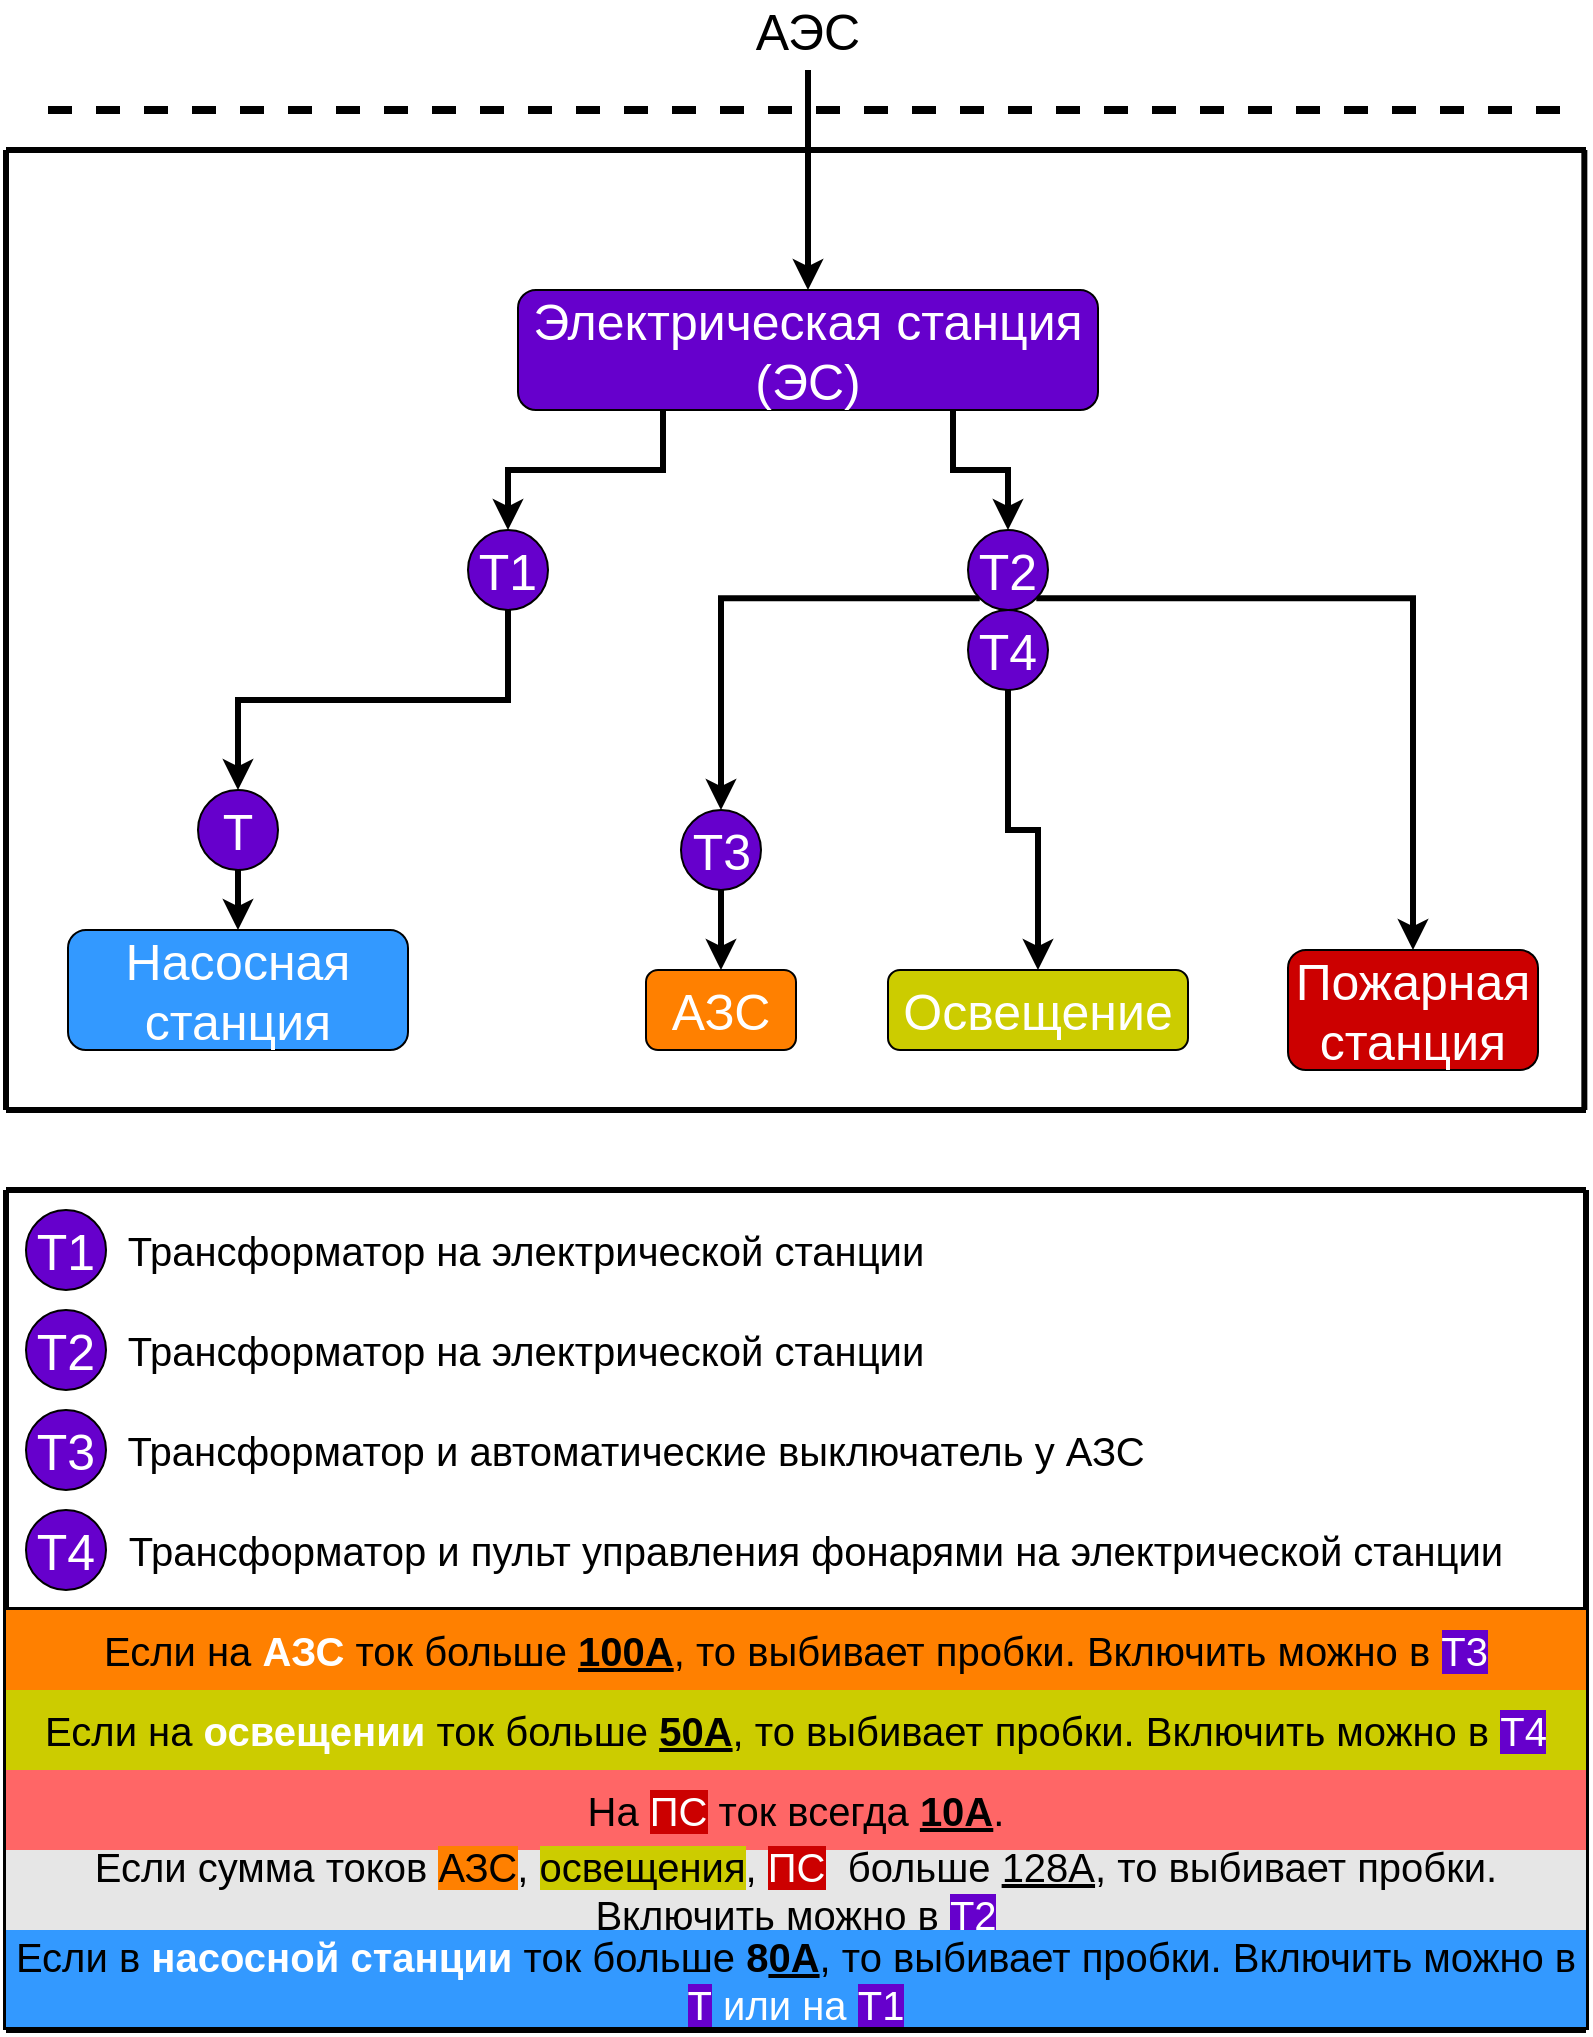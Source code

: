 <mxfile version="13.9.5" type="device"><diagram id="oXpYjOeH1HbSFrXASUOJ" name="Страница 1"><mxGraphModel dx="1184" dy="702" grid="1" gridSize="10" guides="1" tooltips="1" connect="1" arrows="1" fold="1" page="1" pageScale="1" pageWidth="827" pageHeight="1169" math="0" shadow="0"><root><mxCell id="0"/><mxCell id="1" parent="0"/><mxCell id="hylmjkpLnrk9Giv1cx88-1" value="" style="endArrow=none;dashed=1;html=1;strokeWidth=4;" edge="1" parent="1"><mxGeometry width="50" height="50" relative="1" as="geometry"><mxPoint x="40" y="70" as="sourcePoint"/><mxPoint x="800" y="70" as="targetPoint"/></mxGeometry></mxCell><mxCell id="hylmjkpLnrk9Giv1cx88-2" value="&lt;font style=&quot;font-size: 25px&quot;&gt;АЭС&lt;/font&gt;" style="text;html=1;strokeColor=none;fillColor=none;align=center;verticalAlign=middle;whiteSpace=wrap;rounded=0;" vertex="1" parent="1"><mxGeometry x="400" y="20" width="40" height="20" as="geometry"/></mxCell><mxCell id="hylmjkpLnrk9Giv1cx88-4" value="" style="endArrow=classic;html=1;strokeWidth=3;" edge="1" parent="1"><mxGeometry width="50" height="50" relative="1" as="geometry"><mxPoint x="420" y="50" as="sourcePoint"/><mxPoint x="420" y="160" as="targetPoint"/></mxGeometry></mxCell><mxCell id="hylmjkpLnrk9Giv1cx88-13" style="edgeStyle=orthogonalEdgeStyle;rounded=0;orthogonalLoop=1;jettySize=auto;html=1;exitX=0.75;exitY=1;exitDx=0;exitDy=0;entryX=0.5;entryY=0;entryDx=0;entryDy=0;strokeWidth=3;" edge="1" parent="1" source="hylmjkpLnrk9Giv1cx88-5" target="hylmjkpLnrk9Giv1cx88-12"><mxGeometry relative="1" as="geometry"/></mxCell><mxCell id="hylmjkpLnrk9Giv1cx88-24" style="edgeStyle=orthogonalEdgeStyle;rounded=0;orthogonalLoop=1;jettySize=auto;html=1;exitX=0.25;exitY=1;exitDx=0;exitDy=0;entryX=0.5;entryY=0;entryDx=0;entryDy=0;strokeWidth=3;" edge="1" parent="1" source="hylmjkpLnrk9Giv1cx88-5" target="hylmjkpLnrk9Giv1cx88-23"><mxGeometry relative="1" as="geometry"/></mxCell><mxCell id="hylmjkpLnrk9Giv1cx88-5" value="&lt;span style=&quot;font-size: 25px&quot;&gt;&lt;font color=&quot;#ffffff&quot;&gt;Электрическая станция (ЭС)&lt;/font&gt;&lt;/span&gt;" style="rounded=1;whiteSpace=wrap;html=1;fillColor=#6600CC;" vertex="1" parent="1"><mxGeometry x="275" y="160" width="290" height="60" as="geometry"/></mxCell><mxCell id="hylmjkpLnrk9Giv1cx88-7" value="&lt;span style=&quot;font-size: 25px&quot;&gt;&lt;font color=&quot;#ffffff&quot;&gt;АЗС&lt;/font&gt;&lt;/span&gt;" style="rounded=1;whiteSpace=wrap;html=1;fillColor=#FF8000;" vertex="1" parent="1"><mxGeometry x="339" y="500" width="75" height="40" as="geometry"/></mxCell><mxCell id="hylmjkpLnrk9Giv1cx88-8" value="&lt;span style=&quot;font-size: 25px&quot;&gt;&lt;font color=&quot;#ffffff&quot;&gt;Пожарная &lt;br&gt;станция&lt;/font&gt;&lt;/span&gt;" style="rounded=1;whiteSpace=wrap;html=1;fillColor=#CC0000;" vertex="1" parent="1"><mxGeometry x="660" y="490" width="125" height="60" as="geometry"/></mxCell><mxCell id="hylmjkpLnrk9Giv1cx88-9" value="&lt;span style=&quot;font-size: 25px&quot;&gt;&lt;font color=&quot;#ffffff&quot;&gt;Насосная станция&lt;/font&gt;&lt;/span&gt;" style="rounded=1;whiteSpace=wrap;html=1;fillColor=#3399FF;" vertex="1" parent="1"><mxGeometry x="50" y="480" width="170" height="60" as="geometry"/></mxCell><mxCell id="hylmjkpLnrk9Giv1cx88-10" value="&lt;span style=&quot;font-size: 25px&quot;&gt;&lt;font color=&quot;#ffffff&quot;&gt;Освещение&lt;/font&gt;&lt;/span&gt;" style="rounded=1;whiteSpace=wrap;html=1;fillColor=#CCCC00;" vertex="1" parent="1"><mxGeometry x="460" y="500" width="150" height="40" as="geometry"/></mxCell><mxCell id="hylmjkpLnrk9Giv1cx88-18" style="edgeStyle=orthogonalEdgeStyle;rounded=0;orthogonalLoop=1;jettySize=auto;html=1;exitX=0;exitY=1;exitDx=0;exitDy=0;entryX=0.5;entryY=0;entryDx=0;entryDy=0;strokeWidth=3;" edge="1" parent="1" source="hylmjkpLnrk9Giv1cx88-12" target="hylmjkpLnrk9Giv1cx88-14"><mxGeometry relative="1" as="geometry"/></mxCell><mxCell id="hylmjkpLnrk9Giv1cx88-20" style="edgeStyle=orthogonalEdgeStyle;rounded=0;orthogonalLoop=1;jettySize=auto;html=1;exitX=1;exitY=1;exitDx=0;exitDy=0;entryX=0.5;entryY=0;entryDx=0;entryDy=0;strokeWidth=3;" edge="1" parent="1" source="hylmjkpLnrk9Giv1cx88-12" target="hylmjkpLnrk9Giv1cx88-8"><mxGeometry relative="1" as="geometry"/></mxCell><mxCell id="hylmjkpLnrk9Giv1cx88-12" value="&lt;font color=&quot;#ffffff&quot; style=&quot;font-size: 25px&quot;&gt;Т2&lt;/font&gt;" style="ellipse;whiteSpace=wrap;html=1;aspect=fixed;fillColor=#6600CC;" vertex="1" parent="1"><mxGeometry x="500" y="280" width="40" height="40" as="geometry"/></mxCell><mxCell id="hylmjkpLnrk9Giv1cx88-17" style="edgeStyle=orthogonalEdgeStyle;rounded=0;orthogonalLoop=1;jettySize=auto;html=1;exitX=0.5;exitY=1;exitDx=0;exitDy=0;entryX=0.5;entryY=0;entryDx=0;entryDy=0;strokeWidth=3;" edge="1" parent="1" source="hylmjkpLnrk9Giv1cx88-14" target="hylmjkpLnrk9Giv1cx88-7"><mxGeometry relative="1" as="geometry"/></mxCell><mxCell id="hylmjkpLnrk9Giv1cx88-14" value="&lt;font color=&quot;#ffffff&quot; style=&quot;font-size: 25px&quot;&gt;Т3&lt;/font&gt;" style="ellipse;whiteSpace=wrap;html=1;aspect=fixed;fillColor=#6600CC;" vertex="1" parent="1"><mxGeometry x="356.5" y="420" width="40" height="40" as="geometry"/></mxCell><mxCell id="hylmjkpLnrk9Giv1cx88-22" style="edgeStyle=orthogonalEdgeStyle;rounded=0;orthogonalLoop=1;jettySize=auto;html=1;exitX=0.5;exitY=1;exitDx=0;exitDy=0;entryX=0.5;entryY=0;entryDx=0;entryDy=0;strokeWidth=3;" edge="1" parent="1" source="hylmjkpLnrk9Giv1cx88-21" target="hylmjkpLnrk9Giv1cx88-10"><mxGeometry relative="1" as="geometry"/></mxCell><mxCell id="hylmjkpLnrk9Giv1cx88-21" value="&lt;font color=&quot;#ffffff&quot; style=&quot;font-size: 25px&quot;&gt;Т4&lt;/font&gt;" style="ellipse;whiteSpace=wrap;html=1;aspect=fixed;fillColor=#6600CC;" vertex="1" parent="1"><mxGeometry x="500" y="320" width="40" height="40" as="geometry"/></mxCell><mxCell id="hylmjkpLnrk9Giv1cx88-25" style="edgeStyle=orthogonalEdgeStyle;rounded=0;orthogonalLoop=1;jettySize=auto;html=1;exitX=0.5;exitY=1;exitDx=0;exitDy=0;entryX=0.5;entryY=0;entryDx=0;entryDy=0;strokeWidth=3;" edge="1" parent="1" source="hylmjkpLnrk9Giv1cx88-49" target="hylmjkpLnrk9Giv1cx88-9"><mxGeometry relative="1" as="geometry"/></mxCell><mxCell id="hylmjkpLnrk9Giv1cx88-23" value="&lt;font color=&quot;#ffffff&quot; style=&quot;font-size: 25px&quot;&gt;Т1&lt;/font&gt;" style="ellipse;whiteSpace=wrap;html=1;aspect=fixed;fillColor=#6600CC;" vertex="1" parent="1"><mxGeometry x="250" y="280" width="40" height="40" as="geometry"/></mxCell><mxCell id="hylmjkpLnrk9Giv1cx88-26" value="&lt;font color=&quot;#ffffff&quot; style=&quot;font-size: 25px&quot;&gt;Т1&lt;/font&gt;" style="ellipse;whiteSpace=wrap;html=1;aspect=fixed;fillColor=#6600CC;" vertex="1" parent="1"><mxGeometry x="29" y="620" width="40" height="40" as="geometry"/></mxCell><mxCell id="hylmjkpLnrk9Giv1cx88-27" value="&lt;font style=&quot;font-size: 20px&quot;&gt;Трансформатор на электрической станции&lt;/font&gt;" style="text;html=1;strokeColor=none;fillColor=none;align=center;verticalAlign=middle;whiteSpace=wrap;rounded=0;" vertex="1" parent="1"><mxGeometry x="69" y="630" width="420" height="20" as="geometry"/></mxCell><mxCell id="hylmjkpLnrk9Giv1cx88-28" value="&lt;font color=&quot;#ffffff&quot; style=&quot;font-size: 25px&quot;&gt;Т2&lt;/font&gt;" style="ellipse;whiteSpace=wrap;html=1;aspect=fixed;fillColor=#6600CC;" vertex="1" parent="1"><mxGeometry x="29" y="670" width="40" height="40" as="geometry"/></mxCell><mxCell id="hylmjkpLnrk9Giv1cx88-29" value="&lt;font style=&quot;font-size: 20px&quot;&gt;Трансформатор на электрической станции&lt;/font&gt;" style="text;html=1;strokeColor=none;fillColor=none;align=center;verticalAlign=middle;whiteSpace=wrap;rounded=0;" vertex="1" parent="1"><mxGeometry x="69" y="680" width="420" height="20" as="geometry"/></mxCell><mxCell id="hylmjkpLnrk9Giv1cx88-30" value="&lt;font color=&quot;#ffffff&quot; style=&quot;font-size: 25px&quot;&gt;Т3&lt;/font&gt;" style="ellipse;whiteSpace=wrap;html=1;aspect=fixed;fillColor=#6600CC;" vertex="1" parent="1"><mxGeometry x="29" y="720" width="40" height="40" as="geometry"/></mxCell><mxCell id="hylmjkpLnrk9Giv1cx88-31" value="&lt;font style=&quot;font-size: 20px&quot;&gt;Трансформатор и автоматические выключатель у АЗС&lt;/font&gt;" style="text;html=1;strokeColor=none;fillColor=none;align=center;verticalAlign=middle;whiteSpace=wrap;rounded=0;" vertex="1" parent="1"><mxGeometry x="59" y="730" width="550" height="20" as="geometry"/></mxCell><mxCell id="hylmjkpLnrk9Giv1cx88-32" value="&lt;font color=&quot;#ffffff&quot; style=&quot;font-size: 25px&quot;&gt;Т4&lt;/font&gt;" style="ellipse;whiteSpace=wrap;html=1;aspect=fixed;fillColor=#6600CC;" vertex="1" parent="1"><mxGeometry x="29" y="770" width="40" height="40" as="geometry"/></mxCell><mxCell id="hylmjkpLnrk9Giv1cx88-33" value="&lt;font style=&quot;font-size: 20px&quot;&gt;Трансформатор и пульт управления фонарями на электрической станции&lt;/font&gt;" style="text;html=1;strokeColor=none;fillColor=none;align=center;verticalAlign=middle;whiteSpace=wrap;rounded=0;" vertex="1" parent="1"><mxGeometry x="69" y="770" width="710" height="40" as="geometry"/></mxCell><mxCell id="hylmjkpLnrk9Giv1cx88-34" value="" style="endArrow=none;html=1;strokeWidth=3;" edge="1" parent="1"><mxGeometry width="50" height="50" relative="1" as="geometry"><mxPoint x="19" y="610" as="sourcePoint"/><mxPoint x="809" y="610" as="targetPoint"/></mxGeometry></mxCell><mxCell id="hylmjkpLnrk9Giv1cx88-35" value="" style="endArrow=none;html=1;strokeWidth=3;" edge="1" parent="1"><mxGeometry width="50" height="50" relative="1" as="geometry"><mxPoint x="18" y="820" as="sourcePoint"/><mxPoint x="808.0" y="820" as="targetPoint"/></mxGeometry></mxCell><mxCell id="hylmjkpLnrk9Giv1cx88-36" value="" style="endArrow=none;html=1;strokeWidth=3;exitX=1;exitY=1;exitDx=0;exitDy=0;" edge="1" parent="1" source="hylmjkpLnrk9Giv1cx88-47"><mxGeometry width="50" height="50" relative="1" as="geometry"><mxPoint x="809" y="930" as="sourcePoint"/><mxPoint x="809" y="610" as="targetPoint"/></mxGeometry></mxCell><mxCell id="hylmjkpLnrk9Giv1cx88-37" value="" style="endArrow=none;html=1;strokeWidth=3;" edge="1" parent="1"><mxGeometry width="50" height="50" relative="1" as="geometry"><mxPoint x="19" y="1030" as="sourcePoint"/><mxPoint x="19.0" y="610" as="targetPoint"/></mxGeometry></mxCell><mxCell id="hylmjkpLnrk9Giv1cx88-43" value="&lt;font style=&quot;font-size: 20px&quot;&gt;Если на &lt;font color=&quot;#ffffff&quot;&gt;&lt;b&gt;&lt;span style=&quot;background-color: rgb(255 , 128 , 0)&quot;&gt;АЗС&lt;/span&gt; &lt;/b&gt;&lt;/font&gt;ток больше &lt;u&gt;&lt;b&gt;100А&lt;/b&gt;&lt;/u&gt;, то выбивает пробки. Включить можно в &lt;span style=&quot;background-color: rgb(102 , 0 , 204)&quot;&gt;&lt;font color=&quot;#ffffff&quot;&gt;Т3&lt;/font&gt;&lt;/span&gt;&lt;/font&gt;" style="text;html=1;strokeColor=none;align=center;verticalAlign=middle;whiteSpace=wrap;rounded=0;fillColor=#FF8000;" vertex="1" parent="1"><mxGeometry x="19" y="820" width="790" height="40" as="geometry"/></mxCell><mxCell id="hylmjkpLnrk9Giv1cx88-44" value="&lt;font style=&quot;font-size: 20px&quot;&gt;Если на &lt;b&gt;&lt;font color=&quot;#ffffff&quot;&gt;&lt;span style=&quot;background-color: rgb(204 , 204 , 0)&quot;&gt;освещении&lt;/span&gt;&amp;nbsp;&lt;/font&gt;&lt;/b&gt;ток больше &lt;u&gt;&lt;b&gt;50А&lt;/b&gt;&lt;/u&gt;, то выбивает пробки. Включить можно в &lt;span style=&quot;background-color: rgb(102 , 0 , 204)&quot;&gt;&lt;font color=&quot;#ffffff&quot;&gt;Т4&lt;/font&gt;&lt;/span&gt;&lt;/font&gt;" style="text;html=1;strokeColor=none;align=center;verticalAlign=middle;whiteSpace=wrap;rounded=0;fillColor=#CCCC00;" vertex="1" parent="1"><mxGeometry x="19" y="860" width="790" height="40" as="geometry"/></mxCell><mxCell id="hylmjkpLnrk9Giv1cx88-45" value="&lt;font style=&quot;font-size: 20px&quot;&gt;На &lt;font color=&quot;#ffffff&quot; style=&quot;background-color: rgb(204 , 0 , 0)&quot;&gt;ПС&lt;/font&gt;&lt;font color=&quot;#ffffff&quot;&gt;&amp;nbsp;&lt;/font&gt;ток всегда &lt;u&gt;&lt;b&gt;10А&lt;/b&gt;&lt;/u&gt;.&lt;/font&gt;" style="text;html=1;strokeColor=none;align=center;verticalAlign=middle;whiteSpace=wrap;rounded=0;fillColor=#FF6666;" vertex="1" parent="1"><mxGeometry x="19" y="900" width="790" height="40" as="geometry"/></mxCell><mxCell id="hylmjkpLnrk9Giv1cx88-46" value="&lt;font style=&quot;font-size: 20px&quot;&gt;Если сумма токов&amp;nbsp;&lt;span style=&quot;background-color: rgb(255 , 128 , 0)&quot;&gt;АЗС&lt;/span&gt;,&amp;nbsp;&lt;span style=&quot;background-color: rgb(204 , 204 , 0)&quot;&gt;освещения&lt;/span&gt;,&amp;nbsp;&lt;font color=&quot;#ffffff&quot; style=&quot;background-color: rgb(204 , 0 , 0)&quot;&gt;ПС&lt;/font&gt;&lt;font color=&quot;#ffffff&quot;&gt;&amp;nbsp;&amp;nbsp;&lt;/font&gt;больше &lt;u&gt;128А&lt;/u&gt;, то выбивает пробки. Включить можно в &lt;span style=&quot;background-color: rgb(102 , 0 , 204)&quot;&gt;&lt;font color=&quot;#ffffff&quot;&gt;Т2&lt;/font&gt;&lt;/span&gt;&lt;/font&gt;" style="text;html=1;strokeColor=none;align=center;verticalAlign=middle;whiteSpace=wrap;rounded=0;fillColor=#E6E6E6;" vertex="1" parent="1"><mxGeometry x="19" y="940" width="790" height="40" as="geometry"/></mxCell><mxCell id="hylmjkpLnrk9Giv1cx88-47" value="&lt;font style=&quot;font-size: 20px&quot;&gt;Если в &lt;span style=&quot;background-color: rgb(51 , 153 , 255)&quot;&gt;&lt;font color=&quot;#ffffff&quot;&gt;&lt;b&gt;насосной станции&lt;/b&gt;&lt;/font&gt;&lt;/span&gt;&amp;nbsp;ток больше &lt;b&gt;8&lt;u&gt;0А&lt;/u&gt;&lt;/b&gt;, то выбивает пробки. Включить можно в &lt;font color=&quot;#ffffff&quot;&gt;&lt;span style=&quot;background-color: rgb(102 , 0 , 204)&quot;&gt;Т&lt;/span&gt; или на &lt;span style=&quot;background-color: rgb(102 , 0 , 204)&quot;&gt;Т1&lt;/span&gt;&lt;/font&gt;&lt;/font&gt;" style="text;html=1;strokeColor=none;align=center;verticalAlign=middle;whiteSpace=wrap;rounded=0;fillColor=#3399FF;" vertex="1" parent="1"><mxGeometry x="19" y="980" width="790" height="50" as="geometry"/></mxCell><mxCell id="hylmjkpLnrk9Giv1cx88-48" value="" style="endArrow=none;html=1;strokeWidth=3;" edge="1" parent="1"><mxGeometry width="50" height="50" relative="1" as="geometry"><mxPoint x="19" y="1030" as="sourcePoint"/><mxPoint x="809.0" y="1030" as="targetPoint"/></mxGeometry></mxCell><mxCell id="hylmjkpLnrk9Giv1cx88-49" value="&lt;font color=&quot;#ffffff&quot; style=&quot;font-size: 25px&quot;&gt;Т&lt;/font&gt;" style="ellipse;whiteSpace=wrap;html=1;aspect=fixed;fillColor=#6600CC;" vertex="1" parent="1"><mxGeometry x="115" y="410" width="40" height="40" as="geometry"/></mxCell><mxCell id="hylmjkpLnrk9Giv1cx88-50" style="edgeStyle=orthogonalEdgeStyle;rounded=0;orthogonalLoop=1;jettySize=auto;html=1;exitX=0.5;exitY=1;exitDx=0;exitDy=0;entryX=0.5;entryY=0;entryDx=0;entryDy=0;strokeWidth=3;" edge="1" parent="1" source="hylmjkpLnrk9Giv1cx88-23" target="hylmjkpLnrk9Giv1cx88-49"><mxGeometry relative="1" as="geometry"><mxPoint x="270" y="300.0" as="sourcePoint"/><mxPoint x="105" y="360" as="targetPoint"/></mxGeometry></mxCell><mxCell id="hylmjkpLnrk9Giv1cx88-51" value="" style="endArrow=none;html=1;strokeWidth=3;" edge="1" parent="1"><mxGeometry width="50" height="50" relative="1" as="geometry"><mxPoint x="19" y="90" as="sourcePoint"/><mxPoint x="809" y="90" as="targetPoint"/></mxGeometry></mxCell><mxCell id="hylmjkpLnrk9Giv1cx88-52" value="" style="endArrow=none;html=1;strokeWidth=3;" edge="1" parent="1"><mxGeometry width="50" height="50" relative="1" as="geometry"><mxPoint x="19" y="570" as="sourcePoint"/><mxPoint x="809" y="570" as="targetPoint"/></mxGeometry></mxCell><mxCell id="hylmjkpLnrk9Giv1cx88-53" value="" style="endArrow=none;html=1;strokeWidth=3;" edge="1" parent="1"><mxGeometry width="50" height="50" relative="1" as="geometry"><mxPoint x="19" y="570" as="sourcePoint"/><mxPoint x="19.0" y="90" as="targetPoint"/></mxGeometry></mxCell><mxCell id="hylmjkpLnrk9Giv1cx88-54" value="" style="endArrow=none;html=1;strokeWidth=3;" edge="1" parent="1"><mxGeometry width="50" height="50" relative="1" as="geometry"><mxPoint x="808.17" y="570" as="sourcePoint"/><mxPoint x="808.17" y="90" as="targetPoint"/></mxGeometry></mxCell></root></mxGraphModel></diagram></mxfile>